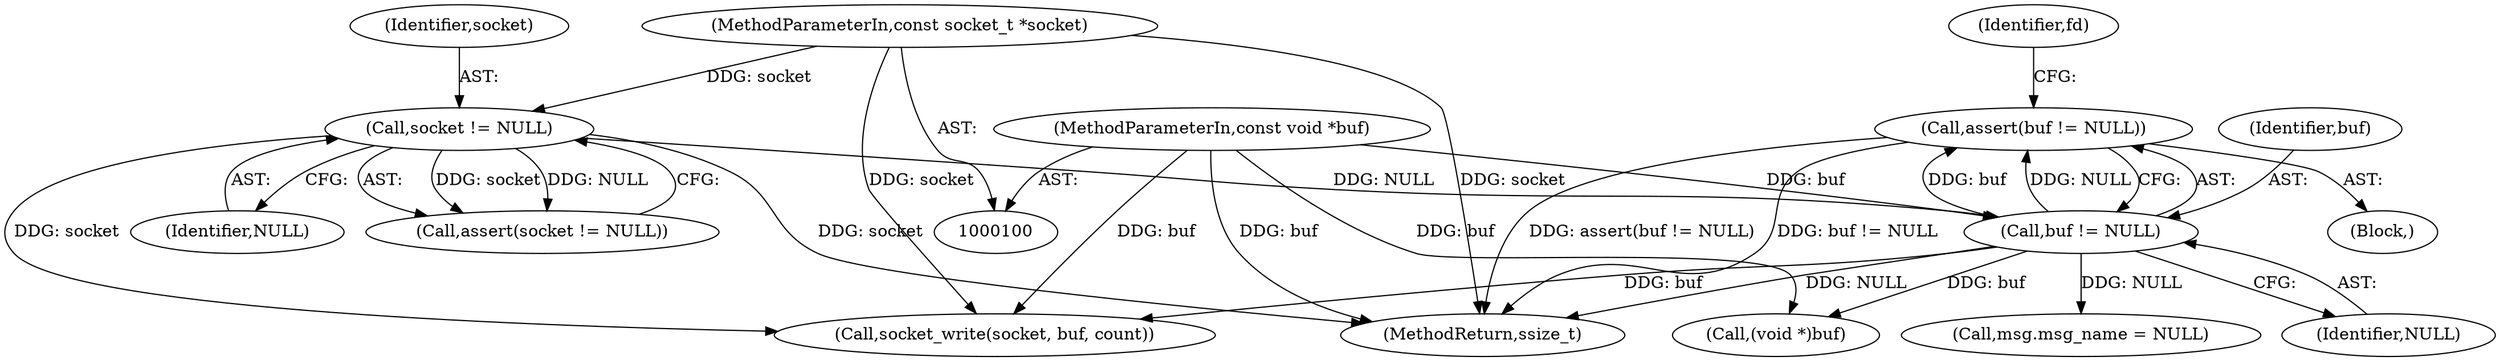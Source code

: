 digraph "0_Android_472271b153c5dc53c28beac55480a8d8434b2d5c_65@API" {
"1000110" [label="(Call,assert(buf != NULL))"];
"1000111" [label="(Call,buf != NULL)"];
"1000102" [label="(MethodParameterIn,const void *buf)"];
"1000107" [label="(Call,socket != NULL)"];
"1000101" [label="(MethodParameterIn,const socket_t *socket)"];
"1000102" [label="(MethodParameterIn,const void *buf)"];
"1000109" [label="(Identifier,NULL)"];
"1000106" [label="(Call,assert(socket != NULL))"];
"1000110" [label="(Call,assert(buf != NULL))"];
"1000215" [label="(MethodReturn,ssize_t)"];
"1000105" [label="(Block,)"];
"1000111" [label="(Call,buf != NULL)"];
"1000113" [label="(Identifier,NULL)"];
"1000112" [label="(Identifier,buf)"];
"1000119" [label="(Call,socket_write(socket, buf, count))"];
"1000130" [label="(Call,(void *)buf)"];
"1000101" [label="(MethodParameterIn,const socket_t *socket)"];
"1000108" [label="(Identifier,socket)"];
"1000116" [label="(Identifier,fd)"];
"1000107" [label="(Call,socket != NULL)"];
"1000160" [label="(Call,msg.msg_name = NULL)"];
"1000110" -> "1000105"  [label="AST: "];
"1000110" -> "1000111"  [label="CFG: "];
"1000111" -> "1000110"  [label="AST: "];
"1000116" -> "1000110"  [label="CFG: "];
"1000110" -> "1000215"  [label="DDG: assert(buf != NULL)"];
"1000110" -> "1000215"  [label="DDG: buf != NULL"];
"1000111" -> "1000110"  [label="DDG: buf"];
"1000111" -> "1000110"  [label="DDG: NULL"];
"1000111" -> "1000113"  [label="CFG: "];
"1000112" -> "1000111"  [label="AST: "];
"1000113" -> "1000111"  [label="AST: "];
"1000111" -> "1000215"  [label="DDG: NULL"];
"1000102" -> "1000111"  [label="DDG: buf"];
"1000107" -> "1000111"  [label="DDG: NULL"];
"1000111" -> "1000119"  [label="DDG: buf"];
"1000111" -> "1000130"  [label="DDG: buf"];
"1000111" -> "1000160"  [label="DDG: NULL"];
"1000102" -> "1000100"  [label="AST: "];
"1000102" -> "1000215"  [label="DDG: buf"];
"1000102" -> "1000119"  [label="DDG: buf"];
"1000102" -> "1000130"  [label="DDG: buf"];
"1000107" -> "1000106"  [label="AST: "];
"1000107" -> "1000109"  [label="CFG: "];
"1000108" -> "1000107"  [label="AST: "];
"1000109" -> "1000107"  [label="AST: "];
"1000106" -> "1000107"  [label="CFG: "];
"1000107" -> "1000215"  [label="DDG: socket"];
"1000107" -> "1000106"  [label="DDG: socket"];
"1000107" -> "1000106"  [label="DDG: NULL"];
"1000101" -> "1000107"  [label="DDG: socket"];
"1000107" -> "1000119"  [label="DDG: socket"];
"1000101" -> "1000100"  [label="AST: "];
"1000101" -> "1000215"  [label="DDG: socket"];
"1000101" -> "1000119"  [label="DDG: socket"];
}
